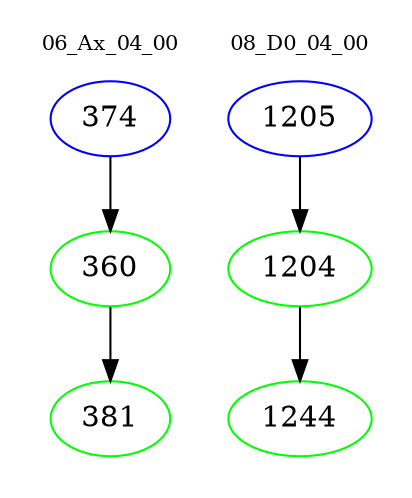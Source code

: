 digraph{
subgraph cluster_0 {
color = white
label = "06_Ax_04_00";
fontsize=10;
T0_374 [label="374", color="blue"]
T0_374 -> T0_360 [color="black"]
T0_360 [label="360", color="green"]
T0_360 -> T0_381 [color="black"]
T0_381 [label="381", color="green"]
}
subgraph cluster_1 {
color = white
label = "08_D0_04_00";
fontsize=10;
T1_1205 [label="1205", color="blue"]
T1_1205 -> T1_1204 [color="black"]
T1_1204 [label="1204", color="green"]
T1_1204 -> T1_1244 [color="black"]
T1_1244 [label="1244", color="green"]
}
}
